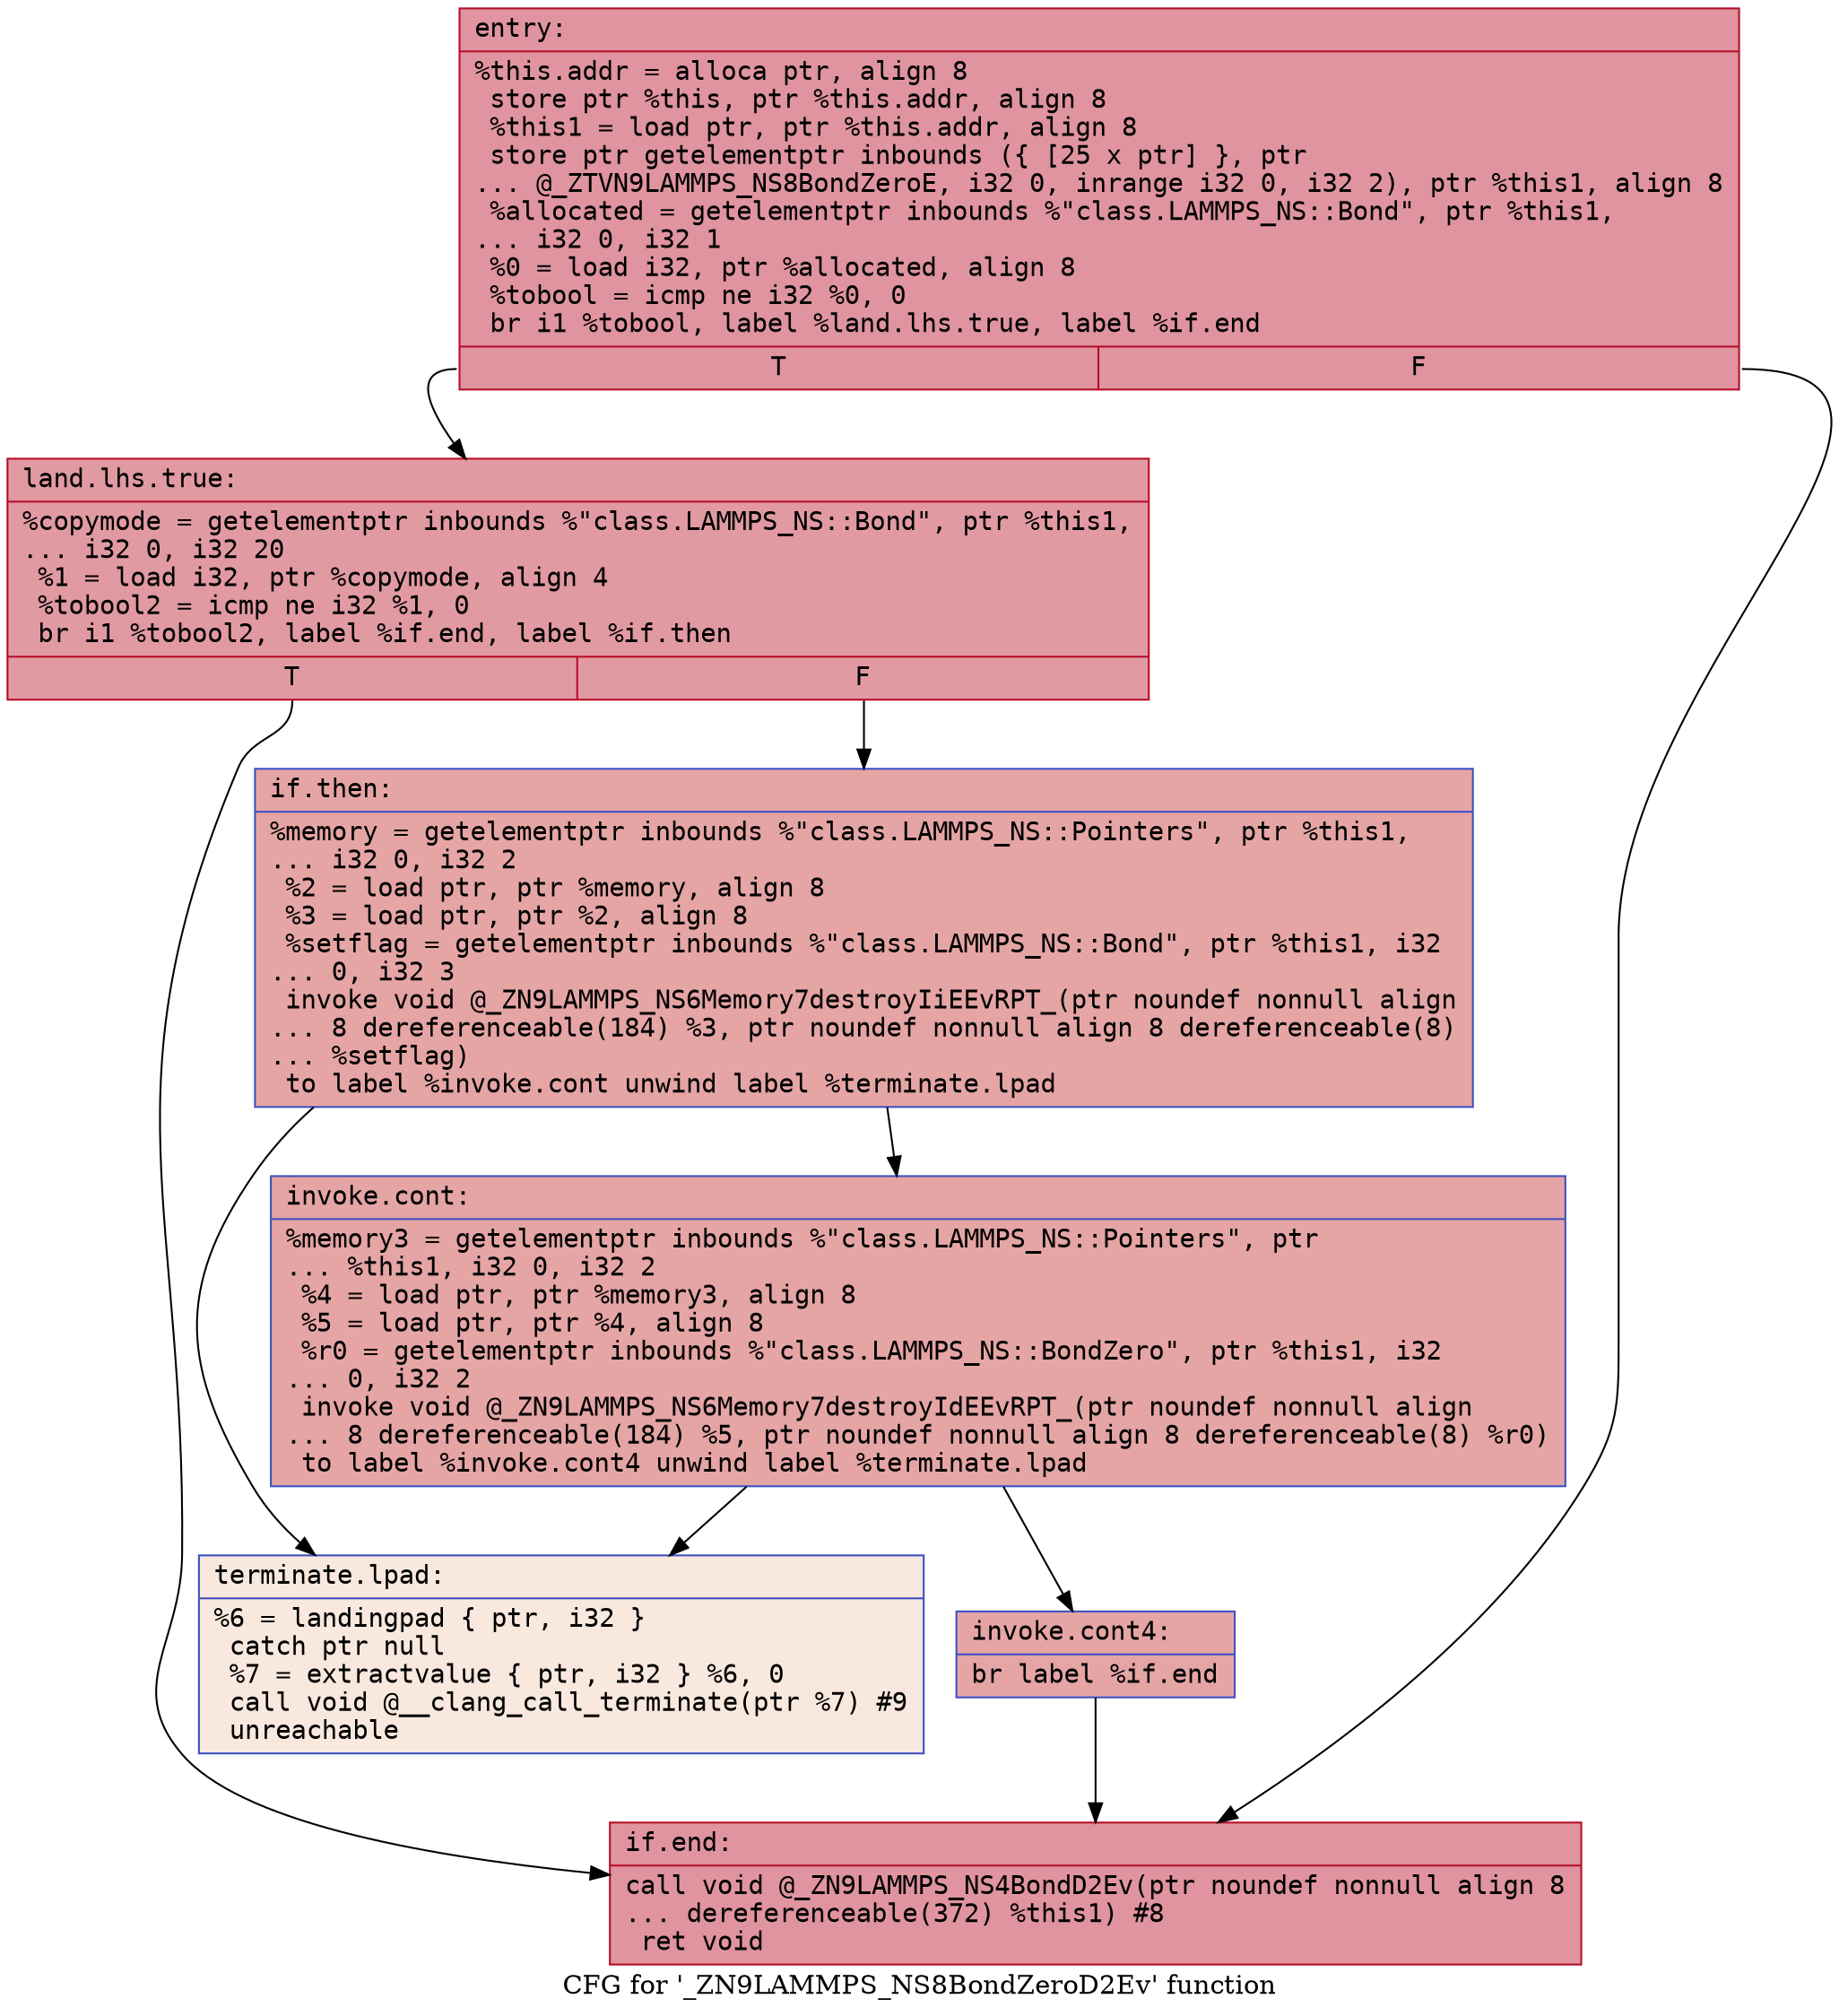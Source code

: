 digraph "CFG for '_ZN9LAMMPS_NS8BondZeroD2Ev' function" {
	label="CFG for '_ZN9LAMMPS_NS8BondZeroD2Ev' function";

	Node0x55c0faf83d40 [shape=record,color="#b70d28ff", style=filled, fillcolor="#b70d2870" fontname="Courier",label="{entry:\l|  %this.addr = alloca ptr, align 8\l  store ptr %this, ptr %this.addr, align 8\l  %this1 = load ptr, ptr %this.addr, align 8\l  store ptr getelementptr inbounds (\{ [25 x ptr] \}, ptr\l... @_ZTVN9LAMMPS_NS8BondZeroE, i32 0, inrange i32 0, i32 2), ptr %this1, align 8\l  %allocated = getelementptr inbounds %\"class.LAMMPS_NS::Bond\", ptr %this1,\l... i32 0, i32 1\l  %0 = load i32, ptr %allocated, align 8\l  %tobool = icmp ne i32 %0, 0\l  br i1 %tobool, label %land.lhs.true, label %if.end\l|{<s0>T|<s1>F}}"];
	Node0x55c0faf83d40:s0 -> Node0x55c0faf841a0[tooltip="entry -> land.lhs.true\nProbability 62.50%" ];
	Node0x55c0faf83d40:s1 -> Node0x55c0faf841f0[tooltip="entry -> if.end\nProbability 37.50%" ];
	Node0x55c0faf841a0 [shape=record,color="#b70d28ff", style=filled, fillcolor="#bb1b2c70" fontname="Courier",label="{land.lhs.true:\l|  %copymode = getelementptr inbounds %\"class.LAMMPS_NS::Bond\", ptr %this1,\l... i32 0, i32 20\l  %1 = load i32, ptr %copymode, align 4\l  %tobool2 = icmp ne i32 %1, 0\l  br i1 %tobool2, label %if.end, label %if.then\l|{<s0>T|<s1>F}}"];
	Node0x55c0faf841a0:s0 -> Node0x55c0faf841f0[tooltip="land.lhs.true -> if.end\nProbability 62.50%" ];
	Node0x55c0faf841a0:s1 -> Node0x55c0faf845c0[tooltip="land.lhs.true -> if.then\nProbability 37.50%" ];
	Node0x55c0faf845c0 [shape=record,color="#3d50c3ff", style=filled, fillcolor="#c5333470" fontname="Courier",label="{if.then:\l|  %memory = getelementptr inbounds %\"class.LAMMPS_NS::Pointers\", ptr %this1,\l... i32 0, i32 2\l  %2 = load ptr, ptr %memory, align 8\l  %3 = load ptr, ptr %2, align 8\l  %setflag = getelementptr inbounds %\"class.LAMMPS_NS::Bond\", ptr %this1, i32\l... 0, i32 3\l  invoke void @_ZN9LAMMPS_NS6Memory7destroyIiEEvRPT_(ptr noundef nonnull align\l... 8 dereferenceable(184) %3, ptr noundef nonnull align 8 dereferenceable(8)\l... %setflag)\l          to label %invoke.cont unwind label %terminate.lpad\l}"];
	Node0x55c0faf845c0 -> Node0x55c0faf84bd0[tooltip="if.then -> invoke.cont\nProbability 100.00%" ];
	Node0x55c0faf845c0 -> Node0x55c0faf84cb0[tooltip="if.then -> terminate.lpad\nProbability 0.00%" ];
	Node0x55c0faf84bd0 [shape=record,color="#3d50c3ff", style=filled, fillcolor="#c5333470" fontname="Courier",label="{invoke.cont:\l|  %memory3 = getelementptr inbounds %\"class.LAMMPS_NS::Pointers\", ptr\l... %this1, i32 0, i32 2\l  %4 = load ptr, ptr %memory3, align 8\l  %5 = load ptr, ptr %4, align 8\l  %r0 = getelementptr inbounds %\"class.LAMMPS_NS::BondZero\", ptr %this1, i32\l... 0, i32 2\l  invoke void @_ZN9LAMMPS_NS6Memory7destroyIdEEvRPT_(ptr noundef nonnull align\l... 8 dereferenceable(184) %5, ptr noundef nonnull align 8 dereferenceable(8) %r0)\l          to label %invoke.cont4 unwind label %terminate.lpad\l}"];
	Node0x55c0faf84bd0 -> Node0x55c0faf852b0[tooltip="invoke.cont -> invoke.cont4\nProbability 100.00%" ];
	Node0x55c0faf84bd0 -> Node0x55c0faf84cb0[tooltip="invoke.cont -> terminate.lpad\nProbability 0.00%" ];
	Node0x55c0faf852b0 [shape=record,color="#3d50c3ff", style=filled, fillcolor="#c5333470" fontname="Courier",label="{invoke.cont4:\l|  br label %if.end\l}"];
	Node0x55c0faf852b0 -> Node0x55c0faf841f0[tooltip="invoke.cont4 -> if.end\nProbability 100.00%" ];
	Node0x55c0faf841f0 [shape=record,color="#b70d28ff", style=filled, fillcolor="#b70d2870" fontname="Courier",label="{if.end:\l|  call void @_ZN9LAMMPS_NS4BondD2Ev(ptr noundef nonnull align 8\l... dereferenceable(372) %this1) #8\l  ret void\l}"];
	Node0x55c0faf84cb0 [shape=record,color="#3d50c3ff", style=filled, fillcolor="#f2cab570" fontname="Courier",label="{terminate.lpad:\l|  %6 = landingpad \{ ptr, i32 \}\l          catch ptr null\l  %7 = extractvalue \{ ptr, i32 \} %6, 0\l  call void @__clang_call_terminate(ptr %7) #9\l  unreachable\l}"];
}
